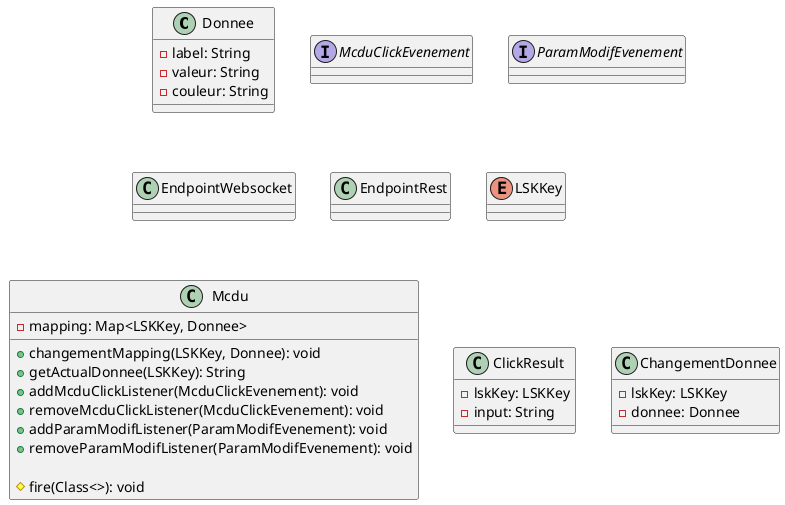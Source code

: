 @startuml
'https://plantuml.com/class-diagram

class Donnee {
    -label: String
    -valeur: String
    -couleur: String
}

interface McduClickEvenement
interface ParamModifEvenement

class EndpointWebsocket

class EndpointRest

enum LSKKey

class Mcdu {
    -mapping: Map<LSKKey, Donnee>

    +changementMapping(LSKKey, Donnee): void
    +getActualDonnee(LSKKey): String
    +addMcduClickListener(McduClickEvenement): void
    +removeMcduClickListener(McduClickEvenement): void
    +addParamModifListener(ParamModifEvenement): void
    +removeParamModifListener(ParamModifEvenement): void

    #fire(Class<>): void
}

class ClickResult {
    -lskKey: LSKKey
    -input: String
}

class ChangementDonnee {
    -lskKey: LSKKey
    -donnee: Donnee
}

@enduml